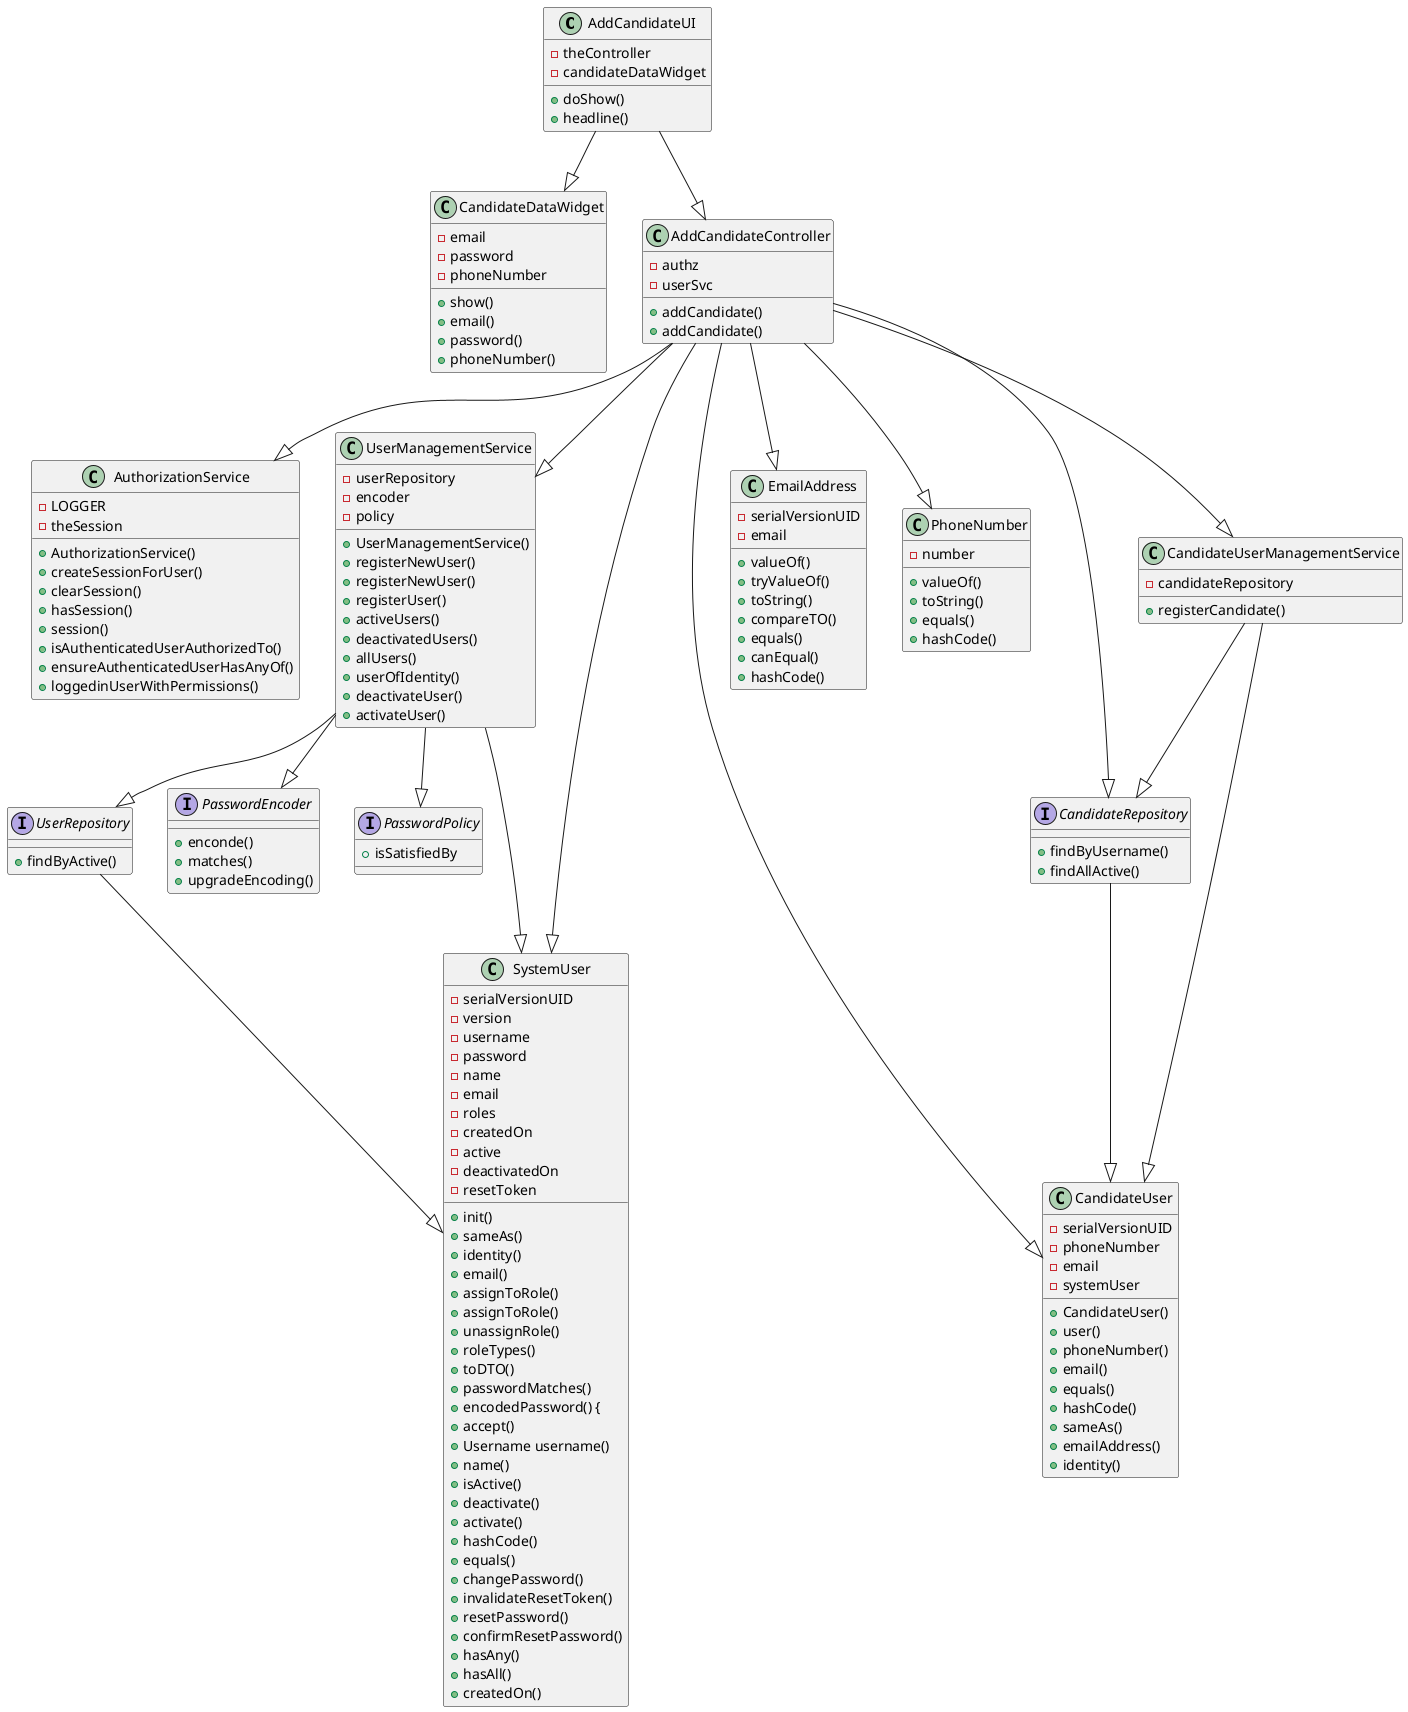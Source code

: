 @startuml
'https://plantuml.com/class-diagram

class AddCandidateUI{
- theController
- candidateDataWidget

+ doShow()
+ headline()
}

class CandidateDataWidget{
- email
- password
- phoneNumber
+ show()
+ email()
+ password()
+ phoneNumber()
}

class AddCandidateController{
- authz
- userSvc
+ addCandidate()
+ addCandidate()
}

class AuthorizationService{
- LOGGER
- theSession
+ AuthorizationService()
+ createSessionForUser()
+ clearSession()
+ hasSession()
+ session()
+ isAuthenticatedUserAuthorizedTo()
+ ensureAuthenticatedUserHasAnyOf()
+ loggedinUserWithPermissions()
}
class UserManagementService{
- userRepository
- encoder
- policy
+ UserManagementService()
+ registerNewUser()
+ registerNewUser()
+ registerUser()
+ activeUsers()
+ deactivatedUsers()
+ allUsers()
+ userOfIdentity()
+ deactivateUser()
+ activateUser()
}

interface UserRepository{
+ findByActive()
}
interface PasswordEncoder{
+ enconde()
+ matches()
+ upgradeEncoding()
}
interface PasswordPolicy{
+ isSatisfiedBy
}
interface CandidateRepository{
+ findByUsername()
+ findAllActive()
}
class CandidateUserManagementService{
- candidateRepository
+ registerCandidate()
}

class EmailAddress{
- serialVersionUID
- email
+ valueOf()
+ tryValueOf()
+ toString()
+ compareTO()
+ equals()
+ canEqual()
+ hashCode()
}
class PhoneNumber{
- number
+ valueOf()
+ toString()
+ equals()
+ hashCode()
}
class SystemUser{
- serialVersionUID
- version
- username
- password
- name
- email
- roles
- createdOn
- active
- deactivatedOn
- resetToken
+ init()
+ sameAs()
+ identity()
+ email()
+ assignToRole()
+ assignToRole()
+ unassignRole()
+ roleTypes()
+ toDTO()
+ passwordMatches()
+ encodedPassword() {
+ accept()
+ Username username()
+ name()
+ isActive()
+ deactivate()
+ activate()
+ hashCode()
+ equals()
+ changePassword()
+ invalidateResetToken()
+ resetPassword()
+ confirmResetPassword()
+ hasAny()
+ hasAll()
+ createdOn()
}
class CandidateUser{
- serialVersionUID
- phoneNumber
- email
- systemUser
+ CandidateUser()
+ user()
+ phoneNumber()
+ email()
+ equals()
+ hashCode()
+ sameAs()
+ emailAddress()
+ identity()
}

AddCandidateUI --|> CandidateDataWidget
AddCandidateUI --|> AddCandidateController
AddCandidateController --|> AuthorizationService
AddCandidateController --|> UserManagementService
AddCandidateController --|> CandidateUserManagementService
AddCandidateController --|> PhoneNumber
AddCandidateController --|> EmailAddress
AddCandidateController --|> CandidateUser
AddCandidateController --|> SystemUser
AddCandidateController --|> CandidateRepository
UserManagementService --|> SystemUser
UserRepository --|> SystemUser
UserManagementService --|> UserRepository
UserManagementService --|> PasswordEncoder
UserManagementService --|> PasswordPolicy
CandidateUserManagementService --|> CandidateRepository
CandidateUserManagementService --|> CandidateUser
CandidateRepository --|> CandidateUser
@enduml